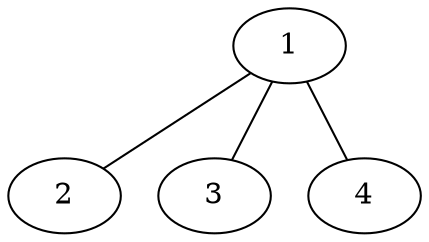 graph G{
1[pos="0.00000,0.00000!"]
2[pos="7.00000,5.00000!"]
3[pos="6.00000,2.00000!"]
4[pos="9.00000,1.00000!"]
  1 -- 2 [weight=1]
  1 -- 3 [weight=2]
  1 -- 4 [weight=3]
}
